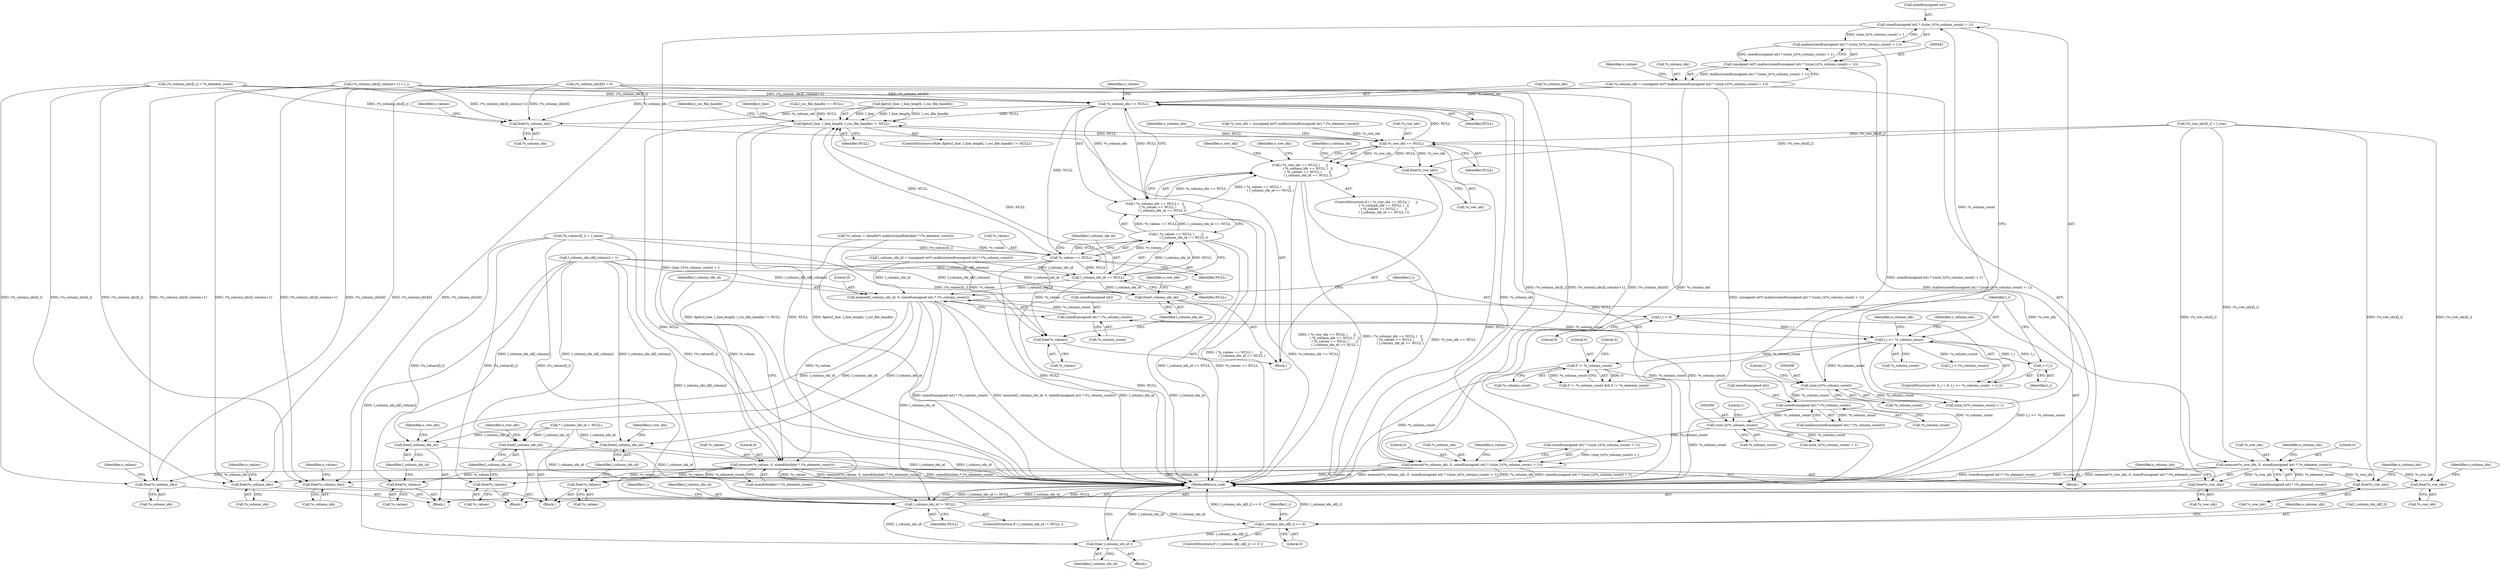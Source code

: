 digraph "0_libxsmm_151481489192e6d1997f8bde52c5c425ea41741d_1@API" {
"1000263" [label="(Call,sizeof(unsigned int) * ((size_t)(*o_column_count) + 1))"];
"1000267" [label="(Call,(size_t)(*o_column_count))"];
"1000237" [label="(Call,0 != *o_column_count)"];
"1000385" [label="(Call,l_i <= *o_column_count)"];
"1000382" [label="(Call,l_i = 0)"];
"1000389" [label="(Call,++l_i)"];
"1000376" [label="(Call,sizeof(unsigned int) * (*o_column_count))"];
"1000359" [label="(Call,(size_t)(*o_column_count))"];
"1000288" [label="(Call,sizeof(unsigned int) * (*o_column_count))"];
"1000262" [label="(Call,malloc(sizeof(unsigned int) * ((size_t)(*o_column_count) + 1)))"];
"1000260" [label="(Call,(unsigned int*) malloc(sizeof(unsigned int) * ((size_t)(*o_column_count) + 1)))"];
"1000257" [label="(Call,*o_column_idx = (unsigned int*) malloc(sizeof(unsigned int) * ((size_t)(*o_column_count) + 1)))"];
"1000300" [label="(Call,*o_column_idx == NULL)"];
"1000164" [label="(Call,fgets(l_line, l_line_length, l_csc_file_handle) != NULL)"];
"1000295" [label="(Call,*o_row_idx == NULL)"];
"1000294" [label="(Call,( *o_row_idx == NULL )      ||\n               ( *o_column_idx == NULL )   ||\n               ( *o_values == NULL )       ||\n               ( l_column_idx_id == NULL ))"];
"1000313" [label="(Call,free(*o_row_idx))"];
"1000342" [label="(Call,memset(*o_row_idx, 0, sizeof(unsigned int) * (*o_element_count)))"];
"1000177" [label="(Call,free(*o_row_idx))"];
"1000446" [label="(Call,free(*o_row_idx))"];
"1000522" [label="(Call,free(*o_row_idx))"];
"1000550" [label="(Call,l_column_idx_id != NULL)"];
"1000566" [label="(Call,l_column_idx_id[l_i] == 0)"];
"1000583" [label="(Call,free( l_column_idx_id ))"];
"1000299" [label="(Call,( *o_column_idx == NULL )   ||\n               ( *o_values == NULL )       ||\n               ( l_column_idx_id == NULL ))"];
"1000305" [label="(Call,*o_values == NULL)"];
"1000304" [label="(Call,( *o_values == NULL )       ||\n               ( l_column_idx_id == NULL ))"];
"1000309" [label="(Call,l_column_idx_id == NULL)"];
"1000322" [label="(Call,free(l_column_idx_id))"];
"1000373" [label="(Call,memset(l_column_idx_id, 0, sizeof(unsigned int) * (*o_column_count)))"];
"1000186" [label="(Call,free(l_column_idx_id))"];
"1000455" [label="(Call,free(l_column_idx_id))"];
"1000531" [label="(Call,free(l_column_idx_id))"];
"1000319" [label="(Call,free(*o_values))"];
"1000364" [label="(Call,memset(*o_values, 0, sizeof(double) * (*o_element_count)))"];
"1000183" [label="(Call,free(*o_values))"];
"1000452" [label="(Call,free(*o_values))"];
"1000528" [label="(Call,free(*o_values))"];
"1000316" [label="(Call,free(*o_column_idx))"];
"1000351" [label="(Call,memset(*o_column_idx, 0, sizeof(unsigned int) * ((size_t)(*o_column_count) + 1)))"];
"1000180" [label="(Call,free(*o_column_idx))"];
"1000449" [label="(Call,free(*o_column_idx))"];
"1000525" [label="(Call,free(*o_column_idx))"];
"1000321" [label="(Identifier,o_values)"];
"1000549" [label="(ControlStructure,if ( l_column_idx_id != NULL ))"];
"1000312" [label="(Block,)"];
"1000364" [label="(Call,memset(*o_values, 0, sizeof(double) * (*o_element_count)))"];
"1000354" [label="(Literal,0)"];
"1000303" [label="(Identifier,NULL)"];
"1000373" [label="(Call,memset(l_column_idx_id, 0, sizeof(unsigned int) * (*o_column_count)))"];
"1000183" [label="(Call,free(*o_values))"];
"1000266" [label="(Call,(size_t)(*o_column_count) + 1)"];
"1000381" [label="(ControlStructure,for (l_i = 0; l_i <= *o_column_count; ++l_i))"];
"1000262" [label="(Call,malloc(sizeof(unsigned int) * ((size_t)(*o_column_count) + 1)))"];
"1000532" [label="(Identifier,l_column_idx_id)"];
"1000454" [label="(Identifier,o_values)"];
"1000291" [label="(Call,*o_column_count)"];
"1000310" [label="(Identifier,l_column_idx_id)"];
"1000186" [label="(Call,free(l_column_idx_id))"];
"1000446" [label="(Call,free(*o_row_idx))"];
"1000445" [label="(Block,)"];
"1000535" [label="(Identifier,o_row_idx)"];
"1000257" [label="(Call,*o_column_idx = (unsigned int*) malloc(sizeof(unsigned int) * ((size_t)(*o_column_count) + 1)))"];
"1000302" [label="(Identifier,o_column_idx)"];
"1000585" [label="(MethodReturn,void)"];
"1000506" [label="(Call,(*o_column_idx)[l_column+1] = l_i)"];
"1000300" [label="(Call,*o_column_idx == NULL)"];
"1000309" [label="(Call,l_column_idx_id == NULL)"];
"1000529" [label="(Call,*o_values)"];
"1000363" [label="(Literal,1)"];
"1000287" [label="(Call,malloc(sizeof(unsigned int) * (*o_column_count)))"];
"1000271" [label="(Literal,1)"];
"1000311" [label="(Identifier,NULL)"];
"1000565" [label="(ControlStructure,if ( l_column_idx_id[l_i] == 0 ))"];
"1000521" [label="(Block,)"];
"1000352" [label="(Call,*o_column_idx)"];
"1000355" [label="(Call,sizeof(unsigned int) * ((size_t)(*o_column_count) + 1))"];
"1000314" [label="(Call,*o_row_idx)"];
"1000304" [label="(Call,( *o_values == NULL )       ||\n               ( l_column_idx_id == NULL ))"];
"1000293" [label="(ControlStructure,if ( ( *o_row_idx == NULL )      ||\n               ( *o_column_idx == NULL )   ||\n               ( *o_values == NULL )       ||\n               ( l_column_idx_id == NULL ) ))"];
"1000374" [label="(Identifier,l_column_idx_id)"];
"1000563" [label="(Identifier,l_i)"];
"1000390" [label="(Identifier,l_i)"];
"1000258" [label="(Call,*o_column_idx)"];
"1000375" [label="(Literal,0)"];
"1000368" [label="(Call,sizeof(double) * (*o_element_count))"];
"1000180" [label="(Call,free(*o_column_idx))"];
"1000263" [label="(Call,sizeof(unsigned int) * ((size_t)(*o_column_count) + 1))"];
"1000269" [label="(Call,*o_column_count)"];
"1000239" [label="(Call,*o_column_count)"];
"1000323" [label="(Identifier,l_column_idx_id)"];
"1000377" [label="(Call,sizeof(unsigned int))"];
"1000526" [label="(Call,*o_column_idx)"];
"1000459" [label="(Identifier,o_row_idx)"];
"1000359" [label="(Call,(size_t)(*o_column_count))"];
"1000320" [label="(Call,*o_values)"];
"1000382" [label="(Call,l_i = 0)"];
"1000566" [label="(Call,l_column_idx_id[l_i] == 0)"];
"1000450" [label="(Call,*o_column_idx)"];
"1000343" [label="(Call,*o_row_idx)"];
"1000246" [label="(Call,*o_row_idx = (unsigned int*) malloc(sizeof(unsigned int) * (*o_element_count)))"];
"1000318" [label="(Identifier,o_column_idx)"];
"1000316" [label="(Call,free(*o_column_idx))"];
"1000384" [label="(Literal,0)"];
"1000289" [label="(Call,sizeof(unsigned int))"];
"1000387" [label="(Call,*o_column_count)"];
"1000493" [label="(Call,(*o_values)[l_i] = l_value)"];
"1000181" [label="(Call,*o_column_idx)"];
"1000322" [label="(Call,free(l_column_idx_id))"];
"1000185" [label="(Identifier,o_values)"];
"1000274" [label="(Identifier,o_values)"];
"1000294" [label="(Call,( *o_row_idx == NULL )      ||\n               ( *o_column_idx == NULL )   ||\n               ( *o_values == NULL )       ||\n               ( l_column_idx_id == NULL ))"];
"1000528" [label="(Call,free(*o_values))"];
"1000165" [label="(Call,fgets(l_line, l_line_length, l_csc_file_handle))"];
"1000570" [label="(Literal,0)"];
"1000308" [label="(Identifier,NULL)"];
"1000164" [label="(Call,fgets(l_line, l_line_length, l_csc_file_handle) != NULL)"];
"1000395" [label="(Identifier,o_column_idx)"];
"1000267" [label="(Call,(size_t)(*o_column_count))"];
"1000361" [label="(Call,*o_column_count)"];
"1000366" [label="(Identifier,o_values)"];
"1000163" [label="(ControlStructure,while (fgets(l_line, l_line_length, l_csc_file_handle) != NULL))"];
"1000455" [label="(Call,free(l_column_idx_id))"];
"1000342" [label="(Call,memset(*o_row_idx, 0, sizeof(unsigned int) * (*o_element_count)))"];
"1000288" [label="(Call,sizeof(unsigned int) * (*o_column_count))"];
"1000523" [label="(Call,*o_row_idx)"];
"1000453" [label="(Call,*o_values)"];
"1000317" [label="(Call,*o_column_idx)"];
"1000177" [label="(Call,free(*o_row_idx))"];
"1000242" [label="(Literal,0)"];
"1000399" [label="(Call,(*o_column_idx)[0] = 0)"];
"1000515" [label="(Identifier,l_csc_file_handle)"];
"1000306" [label="(Call,*o_values)"];
"1000402" [label="(Identifier,o_column_idx)"];
"1000583" [label="(Call,free( l_column_idx_id ))"];
"1000238" [label="(Literal,0)"];
"1000452" [label="(Call,free(*o_values))"];
"1000487" [label="(Call,(*o_row_idx)[l_i] = l_row)"];
"1000190" [label="(Identifier,o_row_idx)"];
"1000301" [label="(Call,*o_column_idx)"];
"1000550" [label="(Call,l_column_idx_id != NULL)"];
"1000584" [label="(Identifier,l_column_idx_id)"];
"1000174" [label="(Identifier,l_line)"];
"1000530" [label="(Identifier,o_values)"];
"1000353" [label="(Identifier,o_column_idx)"];
"1000449" [label="(Call,free(*o_column_idx))"];
"1000178" [label="(Call,*o_row_idx)"];
"1000346" [label="(Call,sizeof(unsigned int) * (*o_element_count))"];
"1000552" [label="(Identifier,NULL)"];
"1000272" [label="(Call,*o_values = (double*) malloc(sizeof(double) * (*o_element_count)))"];
"1000142" [label="(Call,* l_column_idx_id = NULL)"];
"1000379" [label="(Call,*o_column_count)"];
"1000295" [label="(Call,*o_row_idx == NULL)"];
"1000169" [label="(Identifier,NULL)"];
"1000298" [label="(Identifier,NULL)"];
"1000451" [label="(Identifier,o_column_idx)"];
"1000447" [label="(Call,*o_row_idx)"];
"1000556" [label="(Identifier,l_i)"];
"1000522" [label="(Call,free(*o_row_idx))"];
"1000299" [label="(Call,( *o_column_idx == NULL )   ||\n               ( *o_values == NULL )       ||\n               ( l_column_idx_id == NULL ))"];
"1000176" [label="(Block,)"];
"1000283" [label="(Call,l_column_idx_id = (unsigned int*) malloc(sizeof(unsigned int) * (*o_column_count)))"];
"1000236" [label="(Call,0 != *o_column_count && 0 != *o_element_count)"];
"1000264" [label="(Call,sizeof(unsigned int))"];
"1000305" [label="(Call,*o_values == NULL)"];
"1000551" [label="(Identifier,l_column_idx_id)"];
"1000365" [label="(Call,*o_values)"];
"1000319" [label="(Call,free(*o_values))"];
"1000296" [label="(Call,*o_row_idx)"];
"1000525" [label="(Call,free(*o_column_idx))"];
"1000307" [label="(Identifier,o_values)"];
"1000245" [label="(Block,)"];
"1000313" [label="(Call,free(*o_row_idx))"];
"1000383" [label="(Identifier,l_i)"];
"1000531" [label="(Call,free(l_column_idx_id))"];
"1000358" [label="(Call,(size_t)(*o_column_count) + 1)"];
"1000155" [label="(Call,l_csc_file_handle == NULL)"];
"1000326" [label="(Identifier,o_row_idx)"];
"1000501" [label="(Call,l_column_idx_id[l_column] = 1)"];
"1000385" [label="(Call,l_i <= *o_column_count)"];
"1000575" [label="(Identifier,o_column_idx)"];
"1000187" [label="(Identifier,l_column_idx_id)"];
"1000367" [label="(Literal,0)"];
"1000345" [label="(Literal,0)"];
"1000184" [label="(Call,*o_values)"];
"1000553" [label="(Block,)"];
"1000344" [label="(Identifier,o_row_idx)"];
"1000315" [label="(Identifier,o_row_idx)"];
"1000456" [label="(Identifier,l_column_idx_id)"];
"1000237" [label="(Call,0 != *o_column_count)"];
"1000567" [label="(Call,l_column_idx_id[l_i])"];
"1000558" [label="(Call,l_i < (*o_column_count))"];
"1000386" [label="(Identifier,l_i)"];
"1000182" [label="(Identifier,o_column_idx)"];
"1000527" [label="(Identifier,o_column_idx)"];
"1000392" [label="(Call,(*o_column_idx)[l_i] = *o_element_count)"];
"1000260" [label="(Call,(unsigned int*) malloc(sizeof(unsigned int) * ((size_t)(*o_column_count) + 1)))"];
"1000389" [label="(Call,++l_i)"];
"1000376" [label="(Call,sizeof(unsigned int) * (*o_column_count))"];
"1000351" [label="(Call,memset(*o_column_idx, 0, sizeof(unsigned int) * ((size_t)(*o_column_count) + 1)))"];
"1000263" -> "1000262"  [label="AST: "];
"1000263" -> "1000266"  [label="CFG: "];
"1000264" -> "1000263"  [label="AST: "];
"1000266" -> "1000263"  [label="AST: "];
"1000262" -> "1000263"  [label="CFG: "];
"1000263" -> "1000585"  [label="DDG: (size_t)(*o_column_count) + 1"];
"1000263" -> "1000262"  [label="DDG: (size_t)(*o_column_count) + 1"];
"1000267" -> "1000263"  [label="DDG: *o_column_count"];
"1000267" -> "1000266"  [label="AST: "];
"1000267" -> "1000269"  [label="CFG: "];
"1000268" -> "1000267"  [label="AST: "];
"1000269" -> "1000267"  [label="AST: "];
"1000271" -> "1000267"  [label="CFG: "];
"1000267" -> "1000266"  [label="DDG: *o_column_count"];
"1000237" -> "1000267"  [label="DDG: *o_column_count"];
"1000385" -> "1000267"  [label="DDG: *o_column_count"];
"1000267" -> "1000288"  [label="DDG: *o_column_count"];
"1000237" -> "1000236"  [label="AST: "];
"1000237" -> "1000239"  [label="CFG: "];
"1000238" -> "1000237"  [label="AST: "];
"1000239" -> "1000237"  [label="AST: "];
"1000242" -> "1000237"  [label="CFG: "];
"1000236" -> "1000237"  [label="CFG: "];
"1000237" -> "1000585"  [label="DDG: *o_column_count"];
"1000237" -> "1000236"  [label="DDG: 0"];
"1000237" -> "1000236"  [label="DDG: *o_column_count"];
"1000385" -> "1000237"  [label="DDG: *o_column_count"];
"1000385" -> "1000381"  [label="AST: "];
"1000385" -> "1000387"  [label="CFG: "];
"1000386" -> "1000385"  [label="AST: "];
"1000387" -> "1000385"  [label="AST: "];
"1000395" -> "1000385"  [label="CFG: "];
"1000402" -> "1000385"  [label="CFG: "];
"1000385" -> "1000585"  [label="DDG: *o_column_count"];
"1000385" -> "1000585"  [label="DDG: l_i <= *o_column_count"];
"1000382" -> "1000385"  [label="DDG: l_i"];
"1000389" -> "1000385"  [label="DDG: l_i"];
"1000376" -> "1000385"  [label="DDG: *o_column_count"];
"1000385" -> "1000389"  [label="DDG: l_i"];
"1000385" -> "1000558"  [label="DDG: *o_column_count"];
"1000382" -> "1000381"  [label="AST: "];
"1000382" -> "1000384"  [label="CFG: "];
"1000383" -> "1000382"  [label="AST: "];
"1000384" -> "1000382"  [label="AST: "];
"1000386" -> "1000382"  [label="CFG: "];
"1000389" -> "1000381"  [label="AST: "];
"1000389" -> "1000390"  [label="CFG: "];
"1000390" -> "1000389"  [label="AST: "];
"1000386" -> "1000389"  [label="CFG: "];
"1000376" -> "1000373"  [label="AST: "];
"1000376" -> "1000379"  [label="CFG: "];
"1000377" -> "1000376"  [label="AST: "];
"1000379" -> "1000376"  [label="AST: "];
"1000373" -> "1000376"  [label="CFG: "];
"1000376" -> "1000373"  [label="DDG: *o_column_count"];
"1000359" -> "1000376"  [label="DDG: *o_column_count"];
"1000359" -> "1000358"  [label="AST: "];
"1000359" -> "1000361"  [label="CFG: "];
"1000360" -> "1000359"  [label="AST: "];
"1000361" -> "1000359"  [label="AST: "];
"1000363" -> "1000359"  [label="CFG: "];
"1000359" -> "1000355"  [label="DDG: *o_column_count"];
"1000359" -> "1000358"  [label="DDG: *o_column_count"];
"1000288" -> "1000359"  [label="DDG: *o_column_count"];
"1000288" -> "1000287"  [label="AST: "];
"1000288" -> "1000291"  [label="CFG: "];
"1000289" -> "1000288"  [label="AST: "];
"1000291" -> "1000288"  [label="AST: "];
"1000287" -> "1000288"  [label="CFG: "];
"1000288" -> "1000585"  [label="DDG: *o_column_count"];
"1000288" -> "1000287"  [label="DDG: *o_column_count"];
"1000262" -> "1000260"  [label="AST: "];
"1000260" -> "1000262"  [label="CFG: "];
"1000262" -> "1000585"  [label="DDG: sizeof(unsigned int) * ((size_t)(*o_column_count) + 1)"];
"1000262" -> "1000260"  [label="DDG: sizeof(unsigned int) * ((size_t)(*o_column_count) + 1)"];
"1000260" -> "1000257"  [label="AST: "];
"1000261" -> "1000260"  [label="AST: "];
"1000257" -> "1000260"  [label="CFG: "];
"1000260" -> "1000585"  [label="DDG: malloc(sizeof(unsigned int) * ((size_t)(*o_column_count) + 1))"];
"1000260" -> "1000257"  [label="DDG: malloc(sizeof(unsigned int) * ((size_t)(*o_column_count) + 1))"];
"1000257" -> "1000245"  [label="AST: "];
"1000258" -> "1000257"  [label="AST: "];
"1000274" -> "1000257"  [label="CFG: "];
"1000257" -> "1000585"  [label="DDG: (unsigned int*) malloc(sizeof(unsigned int) * ((size_t)(*o_column_count) + 1))"];
"1000257" -> "1000300"  [label="DDG: *o_column_idx"];
"1000257" -> "1000316"  [label="DDG: *o_column_idx"];
"1000257" -> "1000351"  [label="DDG: *o_column_idx"];
"1000300" -> "1000299"  [label="AST: "];
"1000300" -> "1000303"  [label="CFG: "];
"1000301" -> "1000300"  [label="AST: "];
"1000303" -> "1000300"  [label="AST: "];
"1000307" -> "1000300"  [label="CFG: "];
"1000299" -> "1000300"  [label="CFG: "];
"1000300" -> "1000585"  [label="DDG: NULL"];
"1000300" -> "1000164"  [label="DDG: NULL"];
"1000300" -> "1000299"  [label="DDG: *o_column_idx"];
"1000300" -> "1000299"  [label="DDG: NULL"];
"1000506" -> "1000300"  [label="DDG: (*o_column_idx)[l_column+1]"];
"1000392" -> "1000300"  [label="DDG: (*o_column_idx)[l_i]"];
"1000399" -> "1000300"  [label="DDG: (*o_column_idx)[0]"];
"1000295" -> "1000300"  [label="DDG: NULL"];
"1000300" -> "1000305"  [label="DDG: NULL"];
"1000300" -> "1000316"  [label="DDG: *o_column_idx"];
"1000300" -> "1000351"  [label="DDG: *o_column_idx"];
"1000164" -> "1000163"  [label="AST: "];
"1000164" -> "1000169"  [label="CFG: "];
"1000165" -> "1000164"  [label="AST: "];
"1000169" -> "1000164"  [label="AST: "];
"1000174" -> "1000164"  [label="CFG: "];
"1000515" -> "1000164"  [label="CFG: "];
"1000164" -> "1000585"  [label="DDG: fgets(l_line, l_line_length, l_csc_file_handle) != NULL"];
"1000164" -> "1000585"  [label="DDG: NULL"];
"1000164" -> "1000585"  [label="DDG: fgets(l_line, l_line_length, l_csc_file_handle)"];
"1000165" -> "1000164"  [label="DDG: l_line"];
"1000165" -> "1000164"  [label="DDG: l_line_length"];
"1000165" -> "1000164"  [label="DDG: l_csc_file_handle"];
"1000295" -> "1000164"  [label="DDG: NULL"];
"1000155" -> "1000164"  [label="DDG: NULL"];
"1000309" -> "1000164"  [label="DDG: NULL"];
"1000305" -> "1000164"  [label="DDG: NULL"];
"1000164" -> "1000295"  [label="DDG: NULL"];
"1000164" -> "1000550"  [label="DDG: NULL"];
"1000295" -> "1000294"  [label="AST: "];
"1000295" -> "1000298"  [label="CFG: "];
"1000296" -> "1000295"  [label="AST: "];
"1000298" -> "1000295"  [label="AST: "];
"1000302" -> "1000295"  [label="CFG: "];
"1000294" -> "1000295"  [label="CFG: "];
"1000295" -> "1000585"  [label="DDG: NULL"];
"1000295" -> "1000294"  [label="DDG: *o_row_idx"];
"1000295" -> "1000294"  [label="DDG: NULL"];
"1000487" -> "1000295"  [label="DDG: (*o_row_idx)[l_i]"];
"1000246" -> "1000295"  [label="DDG: *o_row_idx"];
"1000295" -> "1000313"  [label="DDG: *o_row_idx"];
"1000295" -> "1000342"  [label="DDG: *o_row_idx"];
"1000294" -> "1000293"  [label="AST: "];
"1000294" -> "1000299"  [label="CFG: "];
"1000299" -> "1000294"  [label="AST: "];
"1000315" -> "1000294"  [label="CFG: "];
"1000344" -> "1000294"  [label="CFG: "];
"1000294" -> "1000585"  [label="DDG: ( *o_row_idx == NULL )      ||\n               ( *o_column_idx == NULL )   ||\n               ( *o_values == NULL )       ||\n               ( l_column_idx_id == NULL )"];
"1000294" -> "1000585"  [label="DDG: ( *o_column_idx == NULL )   ||\n               ( *o_values == NULL )       ||\n               ( l_column_idx_id == NULL )"];
"1000294" -> "1000585"  [label="DDG: *o_row_idx == NULL"];
"1000299" -> "1000294"  [label="DDG: *o_column_idx == NULL"];
"1000299" -> "1000294"  [label="DDG: ( *o_values == NULL )       ||\n               ( l_column_idx_id == NULL )"];
"1000313" -> "1000312"  [label="AST: "];
"1000313" -> "1000314"  [label="CFG: "];
"1000314" -> "1000313"  [label="AST: "];
"1000318" -> "1000313"  [label="CFG: "];
"1000487" -> "1000313"  [label="DDG: (*o_row_idx)[l_i]"];
"1000342" -> "1000245"  [label="AST: "];
"1000342" -> "1000346"  [label="CFG: "];
"1000343" -> "1000342"  [label="AST: "];
"1000345" -> "1000342"  [label="AST: "];
"1000346" -> "1000342"  [label="AST: "];
"1000353" -> "1000342"  [label="CFG: "];
"1000342" -> "1000585"  [label="DDG: *o_row_idx"];
"1000342" -> "1000585"  [label="DDG: memset(*o_row_idx, 0, sizeof(unsigned int) * (*o_element_count))"];
"1000342" -> "1000585"  [label="DDG: sizeof(unsigned int) * (*o_element_count)"];
"1000342" -> "1000177"  [label="DDG: *o_row_idx"];
"1000487" -> "1000342"  [label="DDG: (*o_row_idx)[l_i]"];
"1000346" -> "1000342"  [label="DDG: *o_element_count"];
"1000342" -> "1000446"  [label="DDG: *o_row_idx"];
"1000342" -> "1000522"  [label="DDG: *o_row_idx"];
"1000177" -> "1000176"  [label="AST: "];
"1000177" -> "1000178"  [label="CFG: "];
"1000178" -> "1000177"  [label="AST: "];
"1000182" -> "1000177"  [label="CFG: "];
"1000487" -> "1000177"  [label="DDG: (*o_row_idx)[l_i]"];
"1000446" -> "1000445"  [label="AST: "];
"1000446" -> "1000447"  [label="CFG: "];
"1000447" -> "1000446"  [label="AST: "];
"1000451" -> "1000446"  [label="CFG: "];
"1000487" -> "1000446"  [label="DDG: (*o_row_idx)[l_i]"];
"1000522" -> "1000521"  [label="AST: "];
"1000522" -> "1000523"  [label="CFG: "];
"1000523" -> "1000522"  [label="AST: "];
"1000527" -> "1000522"  [label="CFG: "];
"1000487" -> "1000522"  [label="DDG: (*o_row_idx)[l_i]"];
"1000550" -> "1000549"  [label="AST: "];
"1000550" -> "1000552"  [label="CFG: "];
"1000551" -> "1000550"  [label="AST: "];
"1000552" -> "1000550"  [label="AST: "];
"1000556" -> "1000550"  [label="CFG: "];
"1000585" -> "1000550"  [label="CFG: "];
"1000550" -> "1000585"  [label="DDG: l_column_idx_id != NULL"];
"1000550" -> "1000585"  [label="DDG: l_column_idx_id"];
"1000550" -> "1000585"  [label="DDG: NULL"];
"1000501" -> "1000550"  [label="DDG: l_column_idx_id[l_column]"];
"1000142" -> "1000550"  [label="DDG: l_column_idx_id"];
"1000373" -> "1000550"  [label="DDG: l_column_idx_id"];
"1000550" -> "1000566"  [label="DDG: l_column_idx_id"];
"1000550" -> "1000583"  [label="DDG: l_column_idx_id"];
"1000566" -> "1000565"  [label="AST: "];
"1000566" -> "1000570"  [label="CFG: "];
"1000567" -> "1000566"  [label="AST: "];
"1000570" -> "1000566"  [label="AST: "];
"1000575" -> "1000566"  [label="CFG: "];
"1000563" -> "1000566"  [label="CFG: "];
"1000566" -> "1000585"  [label="DDG: l_column_idx_id[l_i] == 0"];
"1000566" -> "1000585"  [label="DDG: l_column_idx_id[l_i]"];
"1000566" -> "1000583"  [label="DDG: l_column_idx_id[l_i]"];
"1000583" -> "1000553"  [label="AST: "];
"1000583" -> "1000584"  [label="CFG: "];
"1000584" -> "1000583"  [label="AST: "];
"1000585" -> "1000583"  [label="CFG: "];
"1000583" -> "1000585"  [label="DDG: l_column_idx_id"];
"1000501" -> "1000583"  [label="DDG: l_column_idx_id[l_column]"];
"1000299" -> "1000304"  [label="CFG: "];
"1000304" -> "1000299"  [label="AST: "];
"1000299" -> "1000585"  [label="DDG: ( *o_values == NULL )       ||\n               ( l_column_idx_id == NULL )"];
"1000299" -> "1000585"  [label="DDG: *o_column_idx == NULL"];
"1000304" -> "1000299"  [label="DDG: *o_values == NULL"];
"1000304" -> "1000299"  [label="DDG: l_column_idx_id == NULL"];
"1000305" -> "1000304"  [label="AST: "];
"1000305" -> "1000308"  [label="CFG: "];
"1000306" -> "1000305"  [label="AST: "];
"1000308" -> "1000305"  [label="AST: "];
"1000310" -> "1000305"  [label="CFG: "];
"1000304" -> "1000305"  [label="CFG: "];
"1000305" -> "1000585"  [label="DDG: NULL"];
"1000305" -> "1000304"  [label="DDG: *o_values"];
"1000305" -> "1000304"  [label="DDG: NULL"];
"1000493" -> "1000305"  [label="DDG: (*o_values)[l_i]"];
"1000272" -> "1000305"  [label="DDG: *o_values"];
"1000305" -> "1000309"  [label="DDG: NULL"];
"1000305" -> "1000319"  [label="DDG: *o_values"];
"1000305" -> "1000364"  [label="DDG: *o_values"];
"1000304" -> "1000309"  [label="CFG: "];
"1000309" -> "1000304"  [label="AST: "];
"1000304" -> "1000585"  [label="DDG: l_column_idx_id == NULL"];
"1000304" -> "1000585"  [label="DDG: *o_values == NULL"];
"1000309" -> "1000304"  [label="DDG: l_column_idx_id"];
"1000309" -> "1000304"  [label="DDG: NULL"];
"1000309" -> "1000311"  [label="CFG: "];
"1000310" -> "1000309"  [label="AST: "];
"1000311" -> "1000309"  [label="AST: "];
"1000309" -> "1000585"  [label="DDG: NULL"];
"1000283" -> "1000309"  [label="DDG: l_column_idx_id"];
"1000501" -> "1000309"  [label="DDG: l_column_idx_id[l_column]"];
"1000309" -> "1000322"  [label="DDG: l_column_idx_id"];
"1000309" -> "1000373"  [label="DDG: l_column_idx_id"];
"1000322" -> "1000312"  [label="AST: "];
"1000322" -> "1000323"  [label="CFG: "];
"1000323" -> "1000322"  [label="AST: "];
"1000326" -> "1000322"  [label="CFG: "];
"1000322" -> "1000585"  [label="DDG: l_column_idx_id"];
"1000283" -> "1000322"  [label="DDG: l_column_idx_id"];
"1000501" -> "1000322"  [label="DDG: l_column_idx_id[l_column]"];
"1000373" -> "1000245"  [label="AST: "];
"1000374" -> "1000373"  [label="AST: "];
"1000375" -> "1000373"  [label="AST: "];
"1000383" -> "1000373"  [label="CFG: "];
"1000373" -> "1000585"  [label="DDG: sizeof(unsigned int) * (*o_column_count)"];
"1000373" -> "1000585"  [label="DDG: memset(l_column_idx_id, 0, sizeof(unsigned int) * (*o_column_count))"];
"1000373" -> "1000585"  [label="DDG: l_column_idx_id"];
"1000373" -> "1000186"  [label="DDG: l_column_idx_id"];
"1000283" -> "1000373"  [label="DDG: l_column_idx_id"];
"1000501" -> "1000373"  [label="DDG: l_column_idx_id[l_column]"];
"1000373" -> "1000455"  [label="DDG: l_column_idx_id"];
"1000373" -> "1000531"  [label="DDG: l_column_idx_id"];
"1000186" -> "1000176"  [label="AST: "];
"1000186" -> "1000187"  [label="CFG: "];
"1000187" -> "1000186"  [label="AST: "];
"1000190" -> "1000186"  [label="CFG: "];
"1000186" -> "1000585"  [label="DDG: l_column_idx_id"];
"1000501" -> "1000186"  [label="DDG: l_column_idx_id[l_column]"];
"1000142" -> "1000186"  [label="DDG: l_column_idx_id"];
"1000455" -> "1000445"  [label="AST: "];
"1000455" -> "1000456"  [label="CFG: "];
"1000456" -> "1000455"  [label="AST: "];
"1000459" -> "1000455"  [label="CFG: "];
"1000455" -> "1000585"  [label="DDG: l_column_idx_id"];
"1000501" -> "1000455"  [label="DDG: l_column_idx_id[l_column]"];
"1000142" -> "1000455"  [label="DDG: l_column_idx_id"];
"1000531" -> "1000521"  [label="AST: "];
"1000531" -> "1000532"  [label="CFG: "];
"1000532" -> "1000531"  [label="AST: "];
"1000535" -> "1000531"  [label="CFG: "];
"1000531" -> "1000585"  [label="DDG: l_column_idx_id"];
"1000501" -> "1000531"  [label="DDG: l_column_idx_id[l_column]"];
"1000142" -> "1000531"  [label="DDG: l_column_idx_id"];
"1000319" -> "1000312"  [label="AST: "];
"1000319" -> "1000320"  [label="CFG: "];
"1000320" -> "1000319"  [label="AST: "];
"1000323" -> "1000319"  [label="CFG: "];
"1000493" -> "1000319"  [label="DDG: (*o_values)[l_i]"];
"1000272" -> "1000319"  [label="DDG: *o_values"];
"1000364" -> "1000245"  [label="AST: "];
"1000364" -> "1000368"  [label="CFG: "];
"1000365" -> "1000364"  [label="AST: "];
"1000367" -> "1000364"  [label="AST: "];
"1000368" -> "1000364"  [label="AST: "];
"1000374" -> "1000364"  [label="CFG: "];
"1000364" -> "1000585"  [label="DDG: *o_values"];
"1000364" -> "1000585"  [label="DDG: memset(*o_values, 0, sizeof(double) * (*o_element_count))"];
"1000364" -> "1000585"  [label="DDG: sizeof(double) * (*o_element_count)"];
"1000364" -> "1000183"  [label="DDG: *o_values"];
"1000493" -> "1000364"  [label="DDG: (*o_values)[l_i]"];
"1000272" -> "1000364"  [label="DDG: *o_values"];
"1000368" -> "1000364"  [label="DDG: *o_element_count"];
"1000364" -> "1000452"  [label="DDG: *o_values"];
"1000364" -> "1000528"  [label="DDG: *o_values"];
"1000183" -> "1000176"  [label="AST: "];
"1000183" -> "1000184"  [label="CFG: "];
"1000184" -> "1000183"  [label="AST: "];
"1000187" -> "1000183"  [label="CFG: "];
"1000493" -> "1000183"  [label="DDG: (*o_values)[l_i]"];
"1000452" -> "1000445"  [label="AST: "];
"1000452" -> "1000453"  [label="CFG: "];
"1000453" -> "1000452"  [label="AST: "];
"1000456" -> "1000452"  [label="CFG: "];
"1000493" -> "1000452"  [label="DDG: (*o_values)[l_i]"];
"1000528" -> "1000521"  [label="AST: "];
"1000528" -> "1000529"  [label="CFG: "];
"1000529" -> "1000528"  [label="AST: "];
"1000532" -> "1000528"  [label="CFG: "];
"1000493" -> "1000528"  [label="DDG: (*o_values)[l_i]"];
"1000316" -> "1000312"  [label="AST: "];
"1000316" -> "1000317"  [label="CFG: "];
"1000317" -> "1000316"  [label="AST: "];
"1000321" -> "1000316"  [label="CFG: "];
"1000506" -> "1000316"  [label="DDG: (*o_column_idx)[l_column+1]"];
"1000392" -> "1000316"  [label="DDG: (*o_column_idx)[l_i]"];
"1000399" -> "1000316"  [label="DDG: (*o_column_idx)[0]"];
"1000351" -> "1000245"  [label="AST: "];
"1000351" -> "1000355"  [label="CFG: "];
"1000352" -> "1000351"  [label="AST: "];
"1000354" -> "1000351"  [label="AST: "];
"1000355" -> "1000351"  [label="AST: "];
"1000366" -> "1000351"  [label="CFG: "];
"1000351" -> "1000585"  [label="DDG: memset(*o_column_idx, 0, sizeof(unsigned int) * ((size_t)(*o_column_count) + 1))"];
"1000351" -> "1000585"  [label="DDG: *o_column_idx"];
"1000351" -> "1000585"  [label="DDG: sizeof(unsigned int) * ((size_t)(*o_column_count) + 1)"];
"1000351" -> "1000180"  [label="DDG: *o_column_idx"];
"1000506" -> "1000351"  [label="DDG: (*o_column_idx)[l_column+1]"];
"1000392" -> "1000351"  [label="DDG: (*o_column_idx)[l_i]"];
"1000399" -> "1000351"  [label="DDG: (*o_column_idx)[0]"];
"1000355" -> "1000351"  [label="DDG: (size_t)(*o_column_count) + 1"];
"1000351" -> "1000449"  [label="DDG: *o_column_idx"];
"1000351" -> "1000525"  [label="DDG: *o_column_idx"];
"1000180" -> "1000176"  [label="AST: "];
"1000180" -> "1000181"  [label="CFG: "];
"1000181" -> "1000180"  [label="AST: "];
"1000185" -> "1000180"  [label="CFG: "];
"1000506" -> "1000180"  [label="DDG: (*o_column_idx)[l_column+1]"];
"1000392" -> "1000180"  [label="DDG: (*o_column_idx)[l_i]"];
"1000399" -> "1000180"  [label="DDG: (*o_column_idx)[0]"];
"1000449" -> "1000445"  [label="AST: "];
"1000449" -> "1000450"  [label="CFG: "];
"1000450" -> "1000449"  [label="AST: "];
"1000454" -> "1000449"  [label="CFG: "];
"1000506" -> "1000449"  [label="DDG: (*o_column_idx)[l_column+1]"];
"1000392" -> "1000449"  [label="DDG: (*o_column_idx)[l_i]"];
"1000399" -> "1000449"  [label="DDG: (*o_column_idx)[0]"];
"1000525" -> "1000521"  [label="AST: "];
"1000525" -> "1000526"  [label="CFG: "];
"1000526" -> "1000525"  [label="AST: "];
"1000530" -> "1000525"  [label="CFG: "];
"1000506" -> "1000525"  [label="DDG: (*o_column_idx)[l_column+1]"];
"1000392" -> "1000525"  [label="DDG: (*o_column_idx)[l_i]"];
"1000399" -> "1000525"  [label="DDG: (*o_column_idx)[0]"];
}
